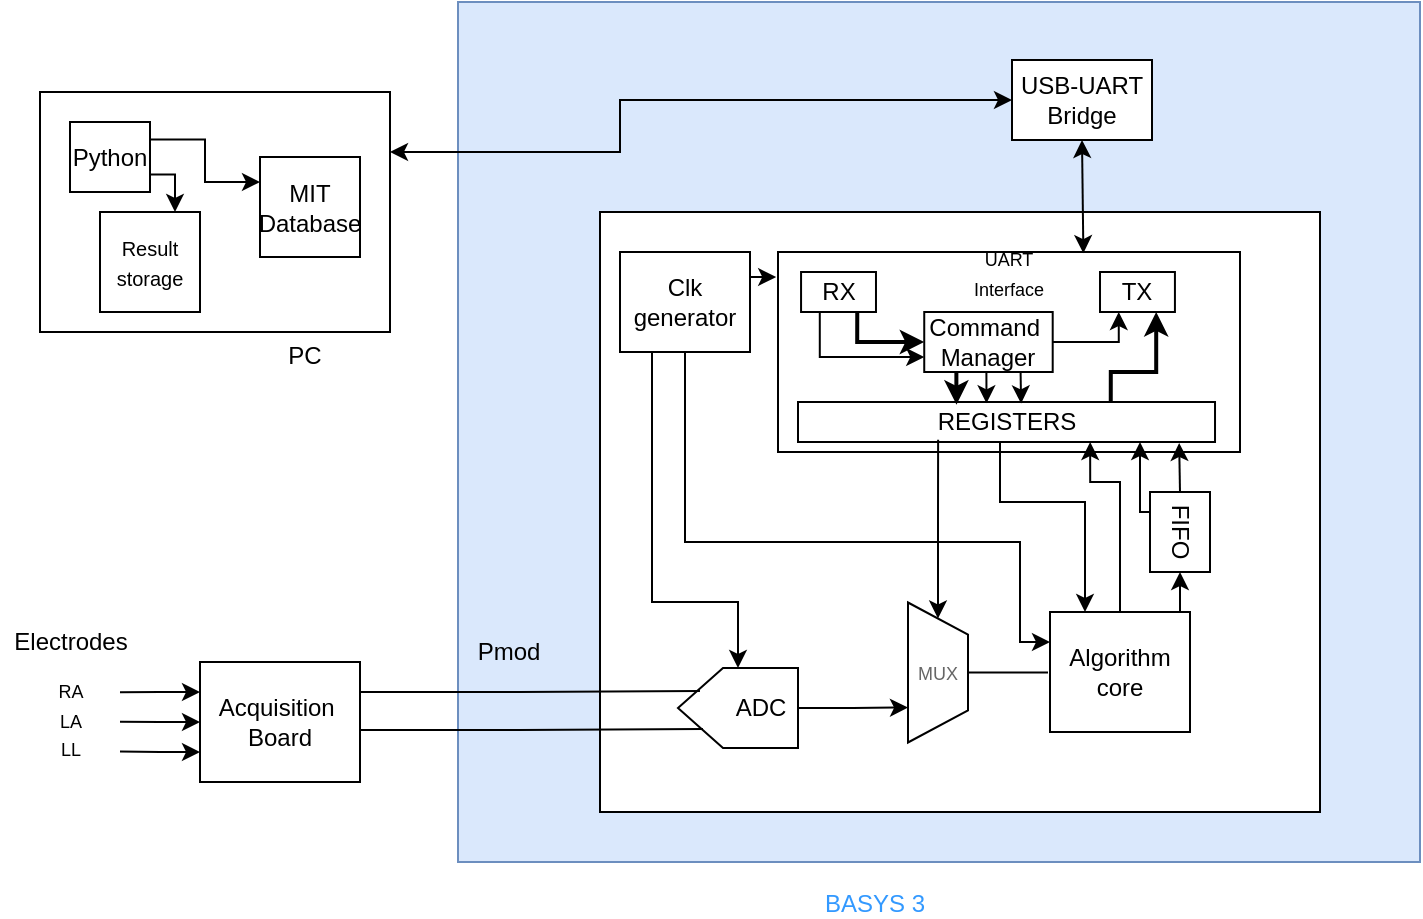 <mxfile version="16.5.6" type="github">
  <diagram id="rzP6tae6U1hc_79Av_jn" name="Page-1">
    <mxGraphModel dx="988" dy="665" grid="1" gridSize="10" guides="1" tooltips="1" connect="1" arrows="1" fold="1" page="1" pageScale="1" pageWidth="827" pageHeight="1169" math="0" shadow="0">
      <root>
        <mxCell id="0" />
        <mxCell id="1" parent="0" />
        <mxCell id="Tux2hPUuRy_x0GbL0UM1-4" value="&lt;font color=&quot;#3399ff&quot;&gt;BASYS 3&lt;/font&gt;" style="rounded=0;whiteSpace=wrap;html=1;spacingBottom=73;fillColor=#dae8fc;strokeColor=#6c8ebf;movableLabel=1;" parent="1" vertex="1">
          <mxGeometry x="239" y="180" width="481" height="430" as="geometry">
            <mxPoint x="-32" y="272" as="offset" />
          </mxGeometry>
        </mxCell>
        <mxCell id="gfudyUD8hbizQsuXedw7-17" style="edgeStyle=orthogonalEdgeStyle;rounded=0;orthogonalLoop=1;jettySize=auto;html=1;exitX=0;exitY=0.75;exitDx=0;exitDy=0;fontSize=9;fontColor=#3399FF;startArrow=classic;startFill=1;endArrow=none;endFill=0;" edge="1" parent="1" source="Tux2hPUuRy_x0GbL0UM1-5">
          <mxGeometry relative="1" as="geometry">
            <mxPoint x="70" y="554.696" as="targetPoint" />
          </mxGeometry>
        </mxCell>
        <mxCell id="gfudyUD8hbizQsuXedw7-18" style="edgeStyle=orthogonalEdgeStyle;rounded=0;orthogonalLoop=1;jettySize=auto;html=1;exitX=0;exitY=0.5;exitDx=0;exitDy=0;fontSize=9;fontColor=#3399FF;startArrow=classic;startFill=1;endArrow=none;endFill=0;" edge="1" parent="1" source="Tux2hPUuRy_x0GbL0UM1-5">
          <mxGeometry relative="1" as="geometry">
            <mxPoint x="70" y="539.913" as="targetPoint" />
          </mxGeometry>
        </mxCell>
        <mxCell id="gfudyUD8hbizQsuXedw7-19" style="edgeStyle=orthogonalEdgeStyle;rounded=0;orthogonalLoop=1;jettySize=auto;html=1;exitX=0;exitY=0.25;exitDx=0;exitDy=0;fontSize=9;fontColor=#3399FF;startArrow=classic;startFill=1;endArrow=none;endFill=0;" edge="1" parent="1" source="Tux2hPUuRy_x0GbL0UM1-5">
          <mxGeometry relative="1" as="geometry">
            <mxPoint x="70" y="525.13" as="targetPoint" />
          </mxGeometry>
        </mxCell>
        <mxCell id="Tux2hPUuRy_x0GbL0UM1-5" value="Acquisition&amp;nbsp;&lt;br&gt;Board" style="rounded=0;whiteSpace=wrap;html=1;" parent="1" vertex="1">
          <mxGeometry x="110" y="510" width="80" height="60" as="geometry" />
        </mxCell>
        <mxCell id="Tux2hPUuRy_x0GbL0UM1-7" value="Pmod" style="text;html=1;align=center;verticalAlign=middle;resizable=0;points=[];autosize=1;strokeColor=none;fillColor=none;" parent="1" vertex="1">
          <mxGeometry x="239" y="495" width="50" height="20" as="geometry" />
        </mxCell>
        <mxCell id="Tux2hPUuRy_x0GbL0UM1-11" value="Electrodes" style="text;html=1;align=center;verticalAlign=middle;resizable=0;points=[];autosize=1;strokeColor=none;fillColor=none;" parent="1" vertex="1">
          <mxGeometry x="10" y="490" width="70" height="20" as="geometry" />
        </mxCell>
        <mxCell id="Tux2hPUuRy_x0GbL0UM1-15" value="USB-UART&lt;br&gt;Bridge" style="rounded=0;whiteSpace=wrap;html=1;" parent="1" vertex="1">
          <mxGeometry x="516" y="209" width="70" height="40" as="geometry" />
        </mxCell>
        <mxCell id="Tux2hPUuRy_x0GbL0UM1-62" value="" style="group" parent="1" vertex="1" connectable="0">
          <mxGeometry x="310" y="285" width="360" height="300" as="geometry" />
        </mxCell>
        <mxCell id="Tux2hPUuRy_x0GbL0UM1-38" value="&lt;span style=&quot;color: rgba(0 , 0 , 0 , 0) ; font-family: monospace ; font-size: 0px&quot;&gt;%3CmxGraphModel%3E%3Croot%3E%3CmxCell%20id%3D%220%22%2F%3E%3CmxCell%20id%3D%221%22%20parent%3D%220%22%2F%3E%3CmxCell%20id%3D%222%22%20style%3D%22edgeStyle%3DorthogonalEdgeStyle%3Brounded%3D0%3BorthogonalLoop%3D1%3BjettySize%3Dauto%3Bhtml%3D1%3BexitX%3D0.25%3BexitY%3D1%3BexitDx%3D0%3BexitDy%3D0%3BentryX%3D0.166%3BentryY%3D0.971%3BentryDx%3D0%3BentryDy%3D0%3BentryPerimeter%3D0%3BendArrow%3Dnone%3BendFill%3D0%3B%22%20edge%3D%221%22%20parent%3D%221%22%3E%3CmxGeometry%20relative%3D%221%22%20as%3D%22geometry%22%3E%3CmxPoint%20x%3D%22464%22%20y%3D%22497.75%22%20as%3D%22sourcePoint%22%2F%3E%3CmxPoint%20x%3D%22443.613%22%20y%3D%22399.42%22%20as%3D%22targetPoint%22%2F%3E%3C%2FmxGeometry%3E%3C%2FmxCell%3E%3CmxCell%20id%3D%223%22%20style%3D%22edgeStyle%3DorthogonalEdgeStyle%3Brounded%3D0%3BorthogonalLoop%3D1%3BjettySize%3Dauto%3Bhtml%3D1%3BexitX%3D0%3BexitY%3D0.5%3BexitDx%3D0%3BexitDy%3D0%3BentryX%3D0.334%3BentryY%3D0.943%3BentryDx%3D0%3BentryDy%3D0%3BentryPerimeter%3D0%3BendArrow%3Dnone%3BendFill%3D0%3B%22%20edge%3D%221%22%20parent%3D%221%22%3E%3CmxGeometry%20relative%3D%221%22%20as%3D%22geometry%22%3E%3CmxPoint%20x%3D%22479%22%20y%3D%22488.25%22%20as%3D%22sourcePoint%22%2F%3E%3CmxPoint%20x%3D%22478.642%22%20y%3D%22398.86%22%20as%3D%22targetPoint%22%2F%3E%3C%2FmxGeometry%3E%3C%2FmxCell%3E%3C%2Froot%3E%3C%2FmxGraphModel%3E&lt;/span&gt;" style="rounded=0;whiteSpace=wrap;html=1;strokeWidth=1;" parent="Tux2hPUuRy_x0GbL0UM1-62" vertex="1">
          <mxGeometry width="360" height="300" as="geometry" />
        </mxCell>
        <mxCell id="Tux2hPUuRy_x0GbL0UM1-1" value="Algorithm core" style="rounded=0;whiteSpace=wrap;html=1;" parent="Tux2hPUuRy_x0GbL0UM1-62" vertex="1">
          <mxGeometry x="225" y="200" width="70" height="60" as="geometry" />
        </mxCell>
        <mxCell id="Tux2hPUuRy_x0GbL0UM1-17" value="" style="shape=offPageConnector;whiteSpace=wrap;rotation=90;textDirection=ltr;labelPosition=right;verticalLabelPosition=top;align=left;verticalAlign=bottom;html=1;" parent="Tux2hPUuRy_x0GbL0UM1-62" vertex="1">
          <mxGeometry x="49" y="218" width="40" height="60" as="geometry" />
        </mxCell>
        <mxCell id="Tux2hPUuRy_x0GbL0UM1-26" value="&lt;font color=&quot;#666666&quot; style=&quot;font-size: 9px&quot;&gt;MUX&lt;/font&gt;" style="shape=trapezoid;perimeter=trapezoidPerimeter;whiteSpace=wrap;html=1;fixedSize=1;shadow=0;labelBackgroundColor=none;labelBorderColor=none;comic=0;sketch=0;strokeWidth=1;rotation=90;size=16;fillColor=#FFFFFF;strokeColor=#000000;rounded=0;horizontal=0;" parent="Tux2hPUuRy_x0GbL0UM1-62" vertex="1">
          <mxGeometry x="134" y="215.25" width="70" height="30" as="geometry" />
        </mxCell>
        <mxCell id="Tux2hPUuRy_x0GbL0UM1-34" style="edgeStyle=orthogonalEdgeStyle;rounded=0;orthogonalLoop=1;jettySize=auto;html=1;exitX=0.5;exitY=0;exitDx=0;exitDy=0;entryX=0.75;entryY=1;entryDx=0;entryDy=0;strokeWidth=1;" parent="Tux2hPUuRy_x0GbL0UM1-62" source="Tux2hPUuRy_x0GbL0UM1-17" target="Tux2hPUuRy_x0GbL0UM1-26" edge="1">
          <mxGeometry relative="1" as="geometry" />
        </mxCell>
        <mxCell id="Tux2hPUuRy_x0GbL0UM1-27" value="" style="endArrow=none;html=1;rounded=0;fontColor=#000000;jumpStyle=arc;exitX=0.5;exitY=0;exitDx=0;exitDy=0;strokeColor=#000000;strokeWidth=1;" parent="Tux2hPUuRy_x0GbL0UM1-62" source="Tux2hPUuRy_x0GbL0UM1-26" edge="1">
          <mxGeometry width="50" height="50" relative="1" as="geometry">
            <mxPoint x="254" y="245.25" as="sourcePoint" />
            <mxPoint x="224" y="230.25" as="targetPoint" />
          </mxGeometry>
        </mxCell>
        <mxCell id="Tux2hPUuRy_x0GbL0UM1-30" value="" style="group" parent="Tux2hPUuRy_x0GbL0UM1-62" vertex="1" connectable="0">
          <mxGeometry x="89" y="20" width="231" height="100" as="geometry" />
        </mxCell>
        <mxCell id="Tux2hPUuRy_x0GbL0UM1-2" value="&lt;font style=&quot;font-size: 9px&quot;&gt;UART&lt;br&gt;Interface&lt;/font&gt;" style="rounded=0;whiteSpace=wrap;html=1;spacingBottom=80;" parent="Tux2hPUuRy_x0GbL0UM1-30" vertex="1">
          <mxGeometry width="231" height="100" as="geometry" />
        </mxCell>
        <mxCell id="Tux2hPUuRy_x0GbL0UM1-20" value="TX" style="rounded=0;whiteSpace=wrap;html=1;" parent="Tux2hPUuRy_x0GbL0UM1-30" vertex="1">
          <mxGeometry x="161.003" y="10" width="37.459" height="20" as="geometry" />
        </mxCell>
        <mxCell id="Tux2hPUuRy_x0GbL0UM1-55" style="edgeStyle=orthogonalEdgeStyle;rounded=0;orthogonalLoop=1;jettySize=auto;html=1;exitX=0.25;exitY=1;exitDx=0;exitDy=0;entryX=0;entryY=0.75;entryDx=0;entryDy=0;startArrow=none;startFill=0;endArrow=classic;endFill=1;strokeWidth=1;" parent="Tux2hPUuRy_x0GbL0UM1-30" source="Tux2hPUuRy_x0GbL0UM1-21" target="Tux2hPUuRy_x0GbL0UM1-45" edge="1">
          <mxGeometry relative="1" as="geometry" />
        </mxCell>
        <mxCell id="Tux2hPUuRy_x0GbL0UM1-21" value="RX" style="rounded=0;whiteSpace=wrap;html=1;" parent="Tux2hPUuRy_x0GbL0UM1-30" vertex="1">
          <mxGeometry x="11.531" y="10" width="37.459" height="20" as="geometry" />
        </mxCell>
        <mxCell id="Tux2hPUuRy_x0GbL0UM1-24" value="REGISTERS" style="rounded=0;whiteSpace=wrap;html=1;" parent="Tux2hPUuRy_x0GbL0UM1-30" vertex="1">
          <mxGeometry x="10" y="75" width="208.51" height="20" as="geometry" />
        </mxCell>
        <mxCell id="Tux2hPUuRy_x0GbL0UM1-49" style="edgeStyle=orthogonalEdgeStyle;rounded=0;orthogonalLoop=1;jettySize=auto;html=1;exitX=0;exitY=0.5;exitDx=0;exitDy=0;entryX=0.75;entryY=1;entryDx=0;entryDy=0;startArrow=classic;startFill=1;endArrow=none;endFill=0;strokeWidth=2;" parent="Tux2hPUuRy_x0GbL0UM1-30" source="Tux2hPUuRy_x0GbL0UM1-45" target="Tux2hPUuRy_x0GbL0UM1-21" edge="1">
          <mxGeometry relative="1" as="geometry" />
        </mxCell>
        <mxCell id="Tux2hPUuRy_x0GbL0UM1-53" style="edgeStyle=orthogonalEdgeStyle;rounded=0;orthogonalLoop=1;jettySize=auto;html=1;exitX=0.75;exitY=1;exitDx=0;exitDy=0;entryX=0.535;entryY=0.036;entryDx=0;entryDy=0;entryPerimeter=0;startArrow=none;startFill=0;endArrow=classic;endFill=1;strokeWidth=1;" parent="Tux2hPUuRy_x0GbL0UM1-30" source="Tux2hPUuRy_x0GbL0UM1-45" target="Tux2hPUuRy_x0GbL0UM1-24" edge="1">
          <mxGeometry relative="1" as="geometry" />
        </mxCell>
        <mxCell id="Tux2hPUuRy_x0GbL0UM1-54" style="edgeStyle=orthogonalEdgeStyle;rounded=0;orthogonalLoop=1;jettySize=auto;html=1;exitX=0.75;exitY=0;exitDx=0;exitDy=0;entryX=0.75;entryY=1;entryDx=0;entryDy=0;startArrow=none;startFill=0;endArrow=classic;endFill=1;strokeWidth=2;" parent="Tux2hPUuRy_x0GbL0UM1-30" source="Tux2hPUuRy_x0GbL0UM1-24" target="Tux2hPUuRy_x0GbL0UM1-20" edge="1">
          <mxGeometry relative="1" as="geometry">
            <Array as="points">
              <mxPoint x="166" y="60" />
              <mxPoint x="189" y="60" />
            </Array>
          </mxGeometry>
        </mxCell>
        <mxCell id="Tux2hPUuRy_x0GbL0UM1-58" style="edgeStyle=orthogonalEdgeStyle;rounded=0;orthogonalLoop=1;jettySize=auto;html=1;exitX=0.25;exitY=1;exitDx=0;exitDy=0;entryX=0.38;entryY=0.067;entryDx=0;entryDy=0;entryPerimeter=0;startArrow=none;startFill=0;endArrow=classic;endFill=1;strokeWidth=2;" parent="Tux2hPUuRy_x0GbL0UM1-30" source="Tux2hPUuRy_x0GbL0UM1-45" target="Tux2hPUuRy_x0GbL0UM1-24" edge="1">
          <mxGeometry relative="1" as="geometry" />
        </mxCell>
        <mxCell id="Tux2hPUuRy_x0GbL0UM1-59" style="edgeStyle=orthogonalEdgeStyle;rounded=0;orthogonalLoop=1;jettySize=auto;html=1;exitX=1;exitY=0.5;exitDx=0;exitDy=0;entryX=0.25;entryY=1;entryDx=0;entryDy=0;startArrow=none;startFill=0;endArrow=classic;endFill=1;strokeWidth=1;" parent="Tux2hPUuRy_x0GbL0UM1-30" source="Tux2hPUuRy_x0GbL0UM1-45" target="Tux2hPUuRy_x0GbL0UM1-20" edge="1">
          <mxGeometry relative="1" as="geometry" />
        </mxCell>
        <mxCell id="Tux2hPUuRy_x0GbL0UM1-60" style="edgeStyle=orthogonalEdgeStyle;rounded=0;orthogonalLoop=1;jettySize=auto;html=1;exitX=0.5;exitY=1;exitDx=0;exitDy=0;entryX=0.452;entryY=0.033;entryDx=0;entryDy=0;entryPerimeter=0;startArrow=none;startFill=0;endArrow=classic;endFill=1;strokeWidth=1;" parent="Tux2hPUuRy_x0GbL0UM1-30" source="Tux2hPUuRy_x0GbL0UM1-45" target="Tux2hPUuRy_x0GbL0UM1-24" edge="1">
          <mxGeometry relative="1" as="geometry" />
        </mxCell>
        <mxCell id="Tux2hPUuRy_x0GbL0UM1-45" value="Command&amp;nbsp;&lt;br&gt;Manager" style="rounded=0;whiteSpace=wrap;html=1;" parent="Tux2hPUuRy_x0GbL0UM1-30" vertex="1">
          <mxGeometry x="73.12" y="30" width="64.23" height="30" as="geometry" />
        </mxCell>
        <mxCell id="Tux2hPUuRy_x0GbL0UM1-33" style="edgeStyle=orthogonalEdgeStyle;rounded=0;orthogonalLoop=1;jettySize=auto;html=1;entryX=0.25;entryY=0;entryDx=0;entryDy=0;strokeWidth=1;" parent="Tux2hPUuRy_x0GbL0UM1-62" target="Tux2hPUuRy_x0GbL0UM1-1" edge="1">
          <mxGeometry relative="1" as="geometry">
            <mxPoint x="200" y="115" as="sourcePoint" />
            <Array as="points">
              <mxPoint x="200" y="145" />
              <mxPoint x="243" y="145" />
            </Array>
          </mxGeometry>
        </mxCell>
        <mxCell id="Tux2hPUuRy_x0GbL0UM1-35" style="edgeStyle=orthogonalEdgeStyle;rounded=0;orthogonalLoop=1;jettySize=auto;html=1;exitX=0.5;exitY=0;exitDx=0;exitDy=0;entryX=0.5;entryY=1;entryDx=0;entryDy=0;strokeWidth=1;" parent="Tux2hPUuRy_x0GbL0UM1-62" source="Tux2hPUuRy_x0GbL0UM1-1" edge="1">
          <mxGeometry relative="1" as="geometry">
            <mxPoint x="245.081" y="115" as="targetPoint" />
            <Array as="points">
              <mxPoint x="260" y="135" />
              <mxPoint x="245" y="135" />
            </Array>
          </mxGeometry>
        </mxCell>
        <mxCell id="Tux2hPUuRy_x0GbL0UM1-42" style="edgeStyle=orthogonalEdgeStyle;rounded=0;orthogonalLoop=1;jettySize=auto;html=1;exitX=0;exitY=0.5;exitDx=0;exitDy=0;entryX=0.914;entryY=1.025;entryDx=0;entryDy=0;startArrow=none;startFill=0;endArrow=classic;endFill=1;strokeWidth=1;entryPerimeter=0;" parent="Tux2hPUuRy_x0GbL0UM1-62" source="Tux2hPUuRy_x0GbL0UM1-39" target="Tux2hPUuRy_x0GbL0UM1-24" edge="1">
          <mxGeometry relative="1" as="geometry" />
        </mxCell>
        <mxCell id="Tux2hPUuRy_x0GbL0UM1-43" style="edgeStyle=orthogonalEdgeStyle;rounded=0;orthogonalLoop=1;jettySize=auto;html=1;exitX=0.25;exitY=1;exitDx=0;exitDy=0;startArrow=none;startFill=0;endArrow=classic;endFill=1;strokeWidth=1;" parent="Tux2hPUuRy_x0GbL0UM1-62" source="Tux2hPUuRy_x0GbL0UM1-39" edge="1" target="Tux2hPUuRy_x0GbL0UM1-24">
          <mxGeometry relative="1" as="geometry">
            <mxPoint x="254.446" y="115" as="targetPoint" />
            <Array as="points">
              <mxPoint x="270" y="150" />
            </Array>
          </mxGeometry>
        </mxCell>
        <mxCell id="Tux2hPUuRy_x0GbL0UM1-39" value="FIFO" style="rounded=0;whiteSpace=wrap;html=1;rotation=90;" parent="Tux2hPUuRy_x0GbL0UM1-62" vertex="1">
          <mxGeometry x="270" y="145" width="40" height="30" as="geometry" />
        </mxCell>
        <mxCell id="Tux2hPUuRy_x0GbL0UM1-41" style="edgeStyle=orthogonalEdgeStyle;rounded=0;orthogonalLoop=1;jettySize=auto;html=1;exitX=0.75;exitY=0;exitDx=0;exitDy=0;entryX=1;entryY=0.5;entryDx=0;entryDy=0;startArrow=none;startFill=0;endArrow=classic;endFill=1;strokeWidth=1;" parent="Tux2hPUuRy_x0GbL0UM1-62" source="Tux2hPUuRy_x0GbL0UM1-1" target="Tux2hPUuRy_x0GbL0UM1-39" edge="1">
          <mxGeometry relative="1" as="geometry" />
        </mxCell>
        <mxCell id="Tux2hPUuRy_x0GbL0UM1-61" value="ADC" style="text;html=1;align=center;verticalAlign=middle;resizable=0;points=[];autosize=1;strokeColor=none;fillColor=none;" parent="Tux2hPUuRy_x0GbL0UM1-62" vertex="1">
          <mxGeometry x="60" y="238" width="40" height="20" as="geometry" />
        </mxCell>
        <mxCell id="gfudyUD8hbizQsuXedw7-2" style="edgeStyle=orthogonalEdgeStyle;rounded=0;orthogonalLoop=1;jettySize=auto;html=1;" edge="1" parent="Tux2hPUuRy_x0GbL0UM1-62" target="Tux2hPUuRy_x0GbL0UM1-17">
          <mxGeometry relative="1" as="geometry">
            <mxPoint x="26" y="65" as="sourcePoint" />
            <Array as="points">
              <mxPoint x="26" y="195" />
              <mxPoint x="69" y="195" />
            </Array>
          </mxGeometry>
        </mxCell>
        <mxCell id="gfudyUD8hbizQsuXedw7-3" style="edgeStyle=orthogonalEdgeStyle;rounded=0;orthogonalLoop=1;jettySize=auto;html=1;exitX=1;exitY=0.25;exitDx=0;exitDy=0;entryX=-0.004;entryY=0.13;entryDx=0;entryDy=0;entryPerimeter=0;" edge="1" parent="Tux2hPUuRy_x0GbL0UM1-62" source="Tux2hPUuRy_x0GbL0UM1-18" target="Tux2hPUuRy_x0GbL0UM1-2">
          <mxGeometry relative="1" as="geometry" />
        </mxCell>
        <mxCell id="gfudyUD8hbizQsuXedw7-4" style="edgeStyle=orthogonalEdgeStyle;rounded=0;orthogonalLoop=1;jettySize=auto;html=1;exitX=0.5;exitY=1;exitDx=0;exitDy=0;entryX=0;entryY=0.25;entryDx=0;entryDy=0;" edge="1" parent="Tux2hPUuRy_x0GbL0UM1-62" source="Tux2hPUuRy_x0GbL0UM1-18" target="Tux2hPUuRy_x0GbL0UM1-1">
          <mxGeometry relative="1" as="geometry">
            <Array as="points">
              <mxPoint x="43" y="165" />
              <mxPoint x="210" y="165" />
              <mxPoint x="210" y="215" />
            </Array>
          </mxGeometry>
        </mxCell>
        <mxCell id="Tux2hPUuRy_x0GbL0UM1-18" value="Clk generator" style="rounded=0;whiteSpace=wrap;html=1;" parent="Tux2hPUuRy_x0GbL0UM1-62" vertex="1">
          <mxGeometry x="10" y="20" width="65" height="50" as="geometry" />
        </mxCell>
        <mxCell id="gfudyUD8hbizQsuXedw7-9" style="edgeStyle=orthogonalEdgeStyle;rounded=0;orthogonalLoop=1;jettySize=auto;html=1;exitX=0;exitY=0.5;exitDx=0;exitDy=0;entryX=0.336;entryY=0.943;entryDx=0;entryDy=0;entryPerimeter=0;endArrow=none;endFill=0;startArrow=classic;startFill=1;" edge="1" parent="Tux2hPUuRy_x0GbL0UM1-62" source="Tux2hPUuRy_x0GbL0UM1-26" target="Tux2hPUuRy_x0GbL0UM1-24">
          <mxGeometry relative="1" as="geometry" />
        </mxCell>
        <mxCell id="gfudyUD8hbizQsuXedw7-5" style="edgeStyle=orthogonalEdgeStyle;rounded=0;orthogonalLoop=1;jettySize=auto;html=1;exitX=1;exitY=0.5;exitDx=0;exitDy=0;entryX=0.763;entryY=0.792;entryDx=0;entryDy=0;entryPerimeter=0;endArrow=none;endFill=0;" edge="1" parent="1" source="Tux2hPUuRy_x0GbL0UM1-5" target="Tux2hPUuRy_x0GbL0UM1-17">
          <mxGeometry relative="1" as="geometry">
            <Array as="points">
              <mxPoint x="190" y="544" />
              <mxPoint x="270" y="544" />
            </Array>
          </mxGeometry>
        </mxCell>
        <mxCell id="gfudyUD8hbizQsuXedw7-6" style="edgeStyle=orthogonalEdgeStyle;rounded=0;orthogonalLoop=1;jettySize=auto;html=1;exitX=1;exitY=0.25;exitDx=0;exitDy=0;entryX=0.288;entryY=0.817;entryDx=0;entryDy=0;entryPerimeter=0;endArrow=none;endFill=0;" edge="1" parent="1" source="Tux2hPUuRy_x0GbL0UM1-5" target="Tux2hPUuRy_x0GbL0UM1-17">
          <mxGeometry relative="1" as="geometry" />
        </mxCell>
        <mxCell id="gfudyUD8hbizQsuXedw7-11" value="" style="endArrow=classic;startArrow=classic;html=1;rounded=0;exitX=0.661;exitY=0.006;exitDx=0;exitDy=0;exitPerimeter=0;entryX=0.5;entryY=1;entryDx=0;entryDy=0;" edge="1" parent="1" source="Tux2hPUuRy_x0GbL0UM1-2" target="Tux2hPUuRy_x0GbL0UM1-15">
          <mxGeometry width="50" height="50" relative="1" as="geometry">
            <mxPoint x="430" y="280" as="sourcePoint" />
            <mxPoint x="480" y="230" as="targetPoint" />
          </mxGeometry>
        </mxCell>
        <mxCell id="gfudyUD8hbizQsuXedw7-12" value="" style="endArrow=classic;startArrow=classic;html=1;rounded=0;exitX=0;exitY=0.5;exitDx=0;exitDy=0;entryX=1;entryY=0.25;entryDx=0;entryDy=0;" edge="1" parent="1" source="Tux2hPUuRy_x0GbL0UM1-15" target="gfudyUD8hbizQsuXedw7-13">
          <mxGeometry width="50" height="50" relative="1" as="geometry">
            <mxPoint x="551.04" y="209.0" as="sourcePoint" />
            <mxPoint x="550.84" y="172.4" as="targetPoint" />
            <Array as="points">
              <mxPoint x="320" y="229" />
              <mxPoint x="320" y="255" />
            </Array>
          </mxGeometry>
        </mxCell>
        <mxCell id="gfudyUD8hbizQsuXedw7-20" value="&lt;font color=&quot;#000000&quot;&gt;RA&lt;/font&gt;" style="text;html=1;align=center;verticalAlign=middle;resizable=0;points=[];autosize=1;strokeColor=none;fillColor=none;fontSize=9;fontColor=#3399FF;" vertex="1" parent="1">
          <mxGeometry x="30" y="515" width="30" height="20" as="geometry" />
        </mxCell>
        <mxCell id="gfudyUD8hbizQsuXedw7-21" value="&lt;font color=&quot;#000000&quot;&gt;LA&lt;/font&gt;" style="text;html=1;align=center;verticalAlign=middle;resizable=0;points=[];autosize=1;strokeColor=none;fillColor=none;fontSize=9;fontColor=#3399FF;" vertex="1" parent="1">
          <mxGeometry x="30" y="530" width="30" height="20" as="geometry" />
        </mxCell>
        <mxCell id="gfudyUD8hbizQsuXedw7-22" value="&lt;font color=&quot;#000000&quot;&gt;LL&lt;/font&gt;" style="text;html=1;align=center;verticalAlign=middle;resizable=0;points=[];autosize=1;strokeColor=none;fillColor=none;fontSize=9;fontColor=#3399FF;" vertex="1" parent="1">
          <mxGeometry x="30" y="544" width="30" height="20" as="geometry" />
        </mxCell>
        <mxCell id="gfudyUD8hbizQsuXedw7-28" value="" style="group" vertex="1" connectable="0" parent="1">
          <mxGeometry x="20" y="240" width="230" height="177" as="geometry" />
        </mxCell>
        <mxCell id="gfudyUD8hbizQsuXedw7-13" value="PC" style="rounded=0;whiteSpace=wrap;html=1;movableLabel=1;" vertex="1" parent="gfudyUD8hbizQsuXedw7-28">
          <mxGeometry x="10" y="-15" width="175" height="120" as="geometry">
            <mxPoint x="45" y="72" as="offset" />
          </mxGeometry>
        </mxCell>
        <mxCell id="gfudyUD8hbizQsuXedw7-14" value="Python" style="rounded=0;whiteSpace=wrap;html=1;" vertex="1" parent="gfudyUD8hbizQsuXedw7-28">
          <mxGeometry x="25" width="40" height="35" as="geometry" />
        </mxCell>
        <mxCell id="gfudyUD8hbizQsuXedw7-15" value="MIT Database" style="rounded=0;whiteSpace=wrap;html=1;" vertex="1" parent="gfudyUD8hbizQsuXedw7-28">
          <mxGeometry x="120" y="17.5" width="50" height="50" as="geometry" />
        </mxCell>
        <mxCell id="gfudyUD8hbizQsuXedw7-27" style="edgeStyle=orthogonalEdgeStyle;rounded=0;orthogonalLoop=1;jettySize=auto;html=1;exitX=1;exitY=0.25;exitDx=0;exitDy=0;entryX=0;entryY=0.25;entryDx=0;entryDy=0;fontSize=10;fontColor=#000000;startArrow=none;startFill=0;endArrow=classic;endFill=1;" edge="1" parent="gfudyUD8hbizQsuXedw7-28" source="gfudyUD8hbizQsuXedw7-14" target="gfudyUD8hbizQsuXedw7-15">
          <mxGeometry relative="1" as="geometry" />
        </mxCell>
        <mxCell id="gfudyUD8hbizQsuXedw7-24" value="&lt;font style=&quot;font-size: 10px&quot;&gt;Result storage&lt;/font&gt;" style="rounded=0;whiteSpace=wrap;html=1;" vertex="1" parent="gfudyUD8hbizQsuXedw7-28">
          <mxGeometry x="40" y="45" width="50" height="50" as="geometry" />
        </mxCell>
        <mxCell id="gfudyUD8hbizQsuXedw7-26" style="edgeStyle=orthogonalEdgeStyle;rounded=0;orthogonalLoop=1;jettySize=auto;html=1;exitX=1;exitY=0.75;exitDx=0;exitDy=0;entryX=0.75;entryY=0;entryDx=0;entryDy=0;fontSize=10;fontColor=#000000;startArrow=none;startFill=0;endArrow=classic;endFill=1;" edge="1" parent="gfudyUD8hbizQsuXedw7-28" source="gfudyUD8hbizQsuXedw7-14" target="gfudyUD8hbizQsuXedw7-24">
          <mxGeometry relative="1" as="geometry" />
        </mxCell>
      </root>
    </mxGraphModel>
  </diagram>
</mxfile>
